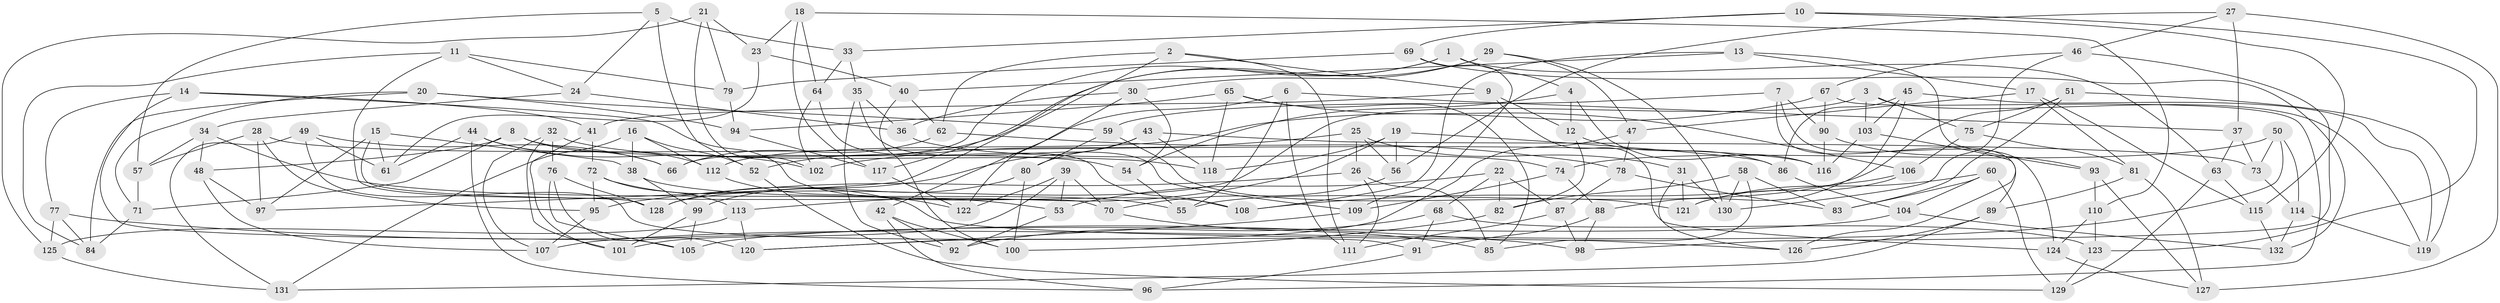 // coarse degree distribution, {6: 0.65, 4: 0.35}
// Generated by graph-tools (version 1.1) at 2025/24/03/03/25 07:24:26]
// undirected, 132 vertices, 264 edges
graph export_dot {
graph [start="1"]
  node [color=gray90,style=filled];
  1;
  2;
  3;
  4;
  5;
  6;
  7;
  8;
  9;
  10;
  11;
  12;
  13;
  14;
  15;
  16;
  17;
  18;
  19;
  20;
  21;
  22;
  23;
  24;
  25;
  26;
  27;
  28;
  29;
  30;
  31;
  32;
  33;
  34;
  35;
  36;
  37;
  38;
  39;
  40;
  41;
  42;
  43;
  44;
  45;
  46;
  47;
  48;
  49;
  50;
  51;
  52;
  53;
  54;
  55;
  56;
  57;
  58;
  59;
  60;
  61;
  62;
  63;
  64;
  65;
  66;
  67;
  68;
  69;
  70;
  71;
  72;
  73;
  74;
  75;
  76;
  77;
  78;
  79;
  80;
  81;
  82;
  83;
  84;
  85;
  86;
  87;
  88;
  89;
  90;
  91;
  92;
  93;
  94;
  95;
  96;
  97;
  98;
  99;
  100;
  101;
  102;
  103;
  104;
  105;
  106;
  107;
  108;
  109;
  110;
  111;
  112;
  113;
  114;
  115;
  116;
  117;
  118;
  119;
  120;
  121;
  122;
  123;
  124;
  125;
  126;
  127;
  128;
  129;
  130;
  131;
  132;
  1 -- 66;
  1 -- 63;
  1 -- 117;
  1 -- 4;
  2 -- 9;
  2 -- 97;
  2 -- 111;
  2 -- 62;
  3 -- 119;
  3 -- 103;
  3 -- 75;
  3 -- 128;
  4 -- 54;
  4 -- 12;
  4 -- 116;
  5 -- 52;
  5 -- 24;
  5 -- 33;
  5 -- 57;
  6 -- 37;
  6 -- 111;
  6 -- 42;
  6 -- 55;
  7 -- 59;
  7 -- 89;
  7 -- 124;
  7 -- 90;
  8 -- 112;
  8 -- 71;
  8 -- 54;
  8 -- 48;
  9 -- 12;
  9 -- 124;
  9 -- 41;
  10 -- 123;
  10 -- 69;
  10 -- 115;
  10 -- 33;
  11 -- 84;
  11 -- 24;
  11 -- 79;
  11 -- 128;
  12 -- 86;
  12 -- 82;
  13 -- 40;
  13 -- 108;
  13 -- 17;
  13 -- 93;
  14 -- 108;
  14 -- 41;
  14 -- 77;
  14 -- 105;
  15 -- 97;
  15 -- 70;
  15 -- 61;
  15 -- 38;
  16 -- 38;
  16 -- 131;
  16 -- 52;
  16 -- 112;
  17 -- 115;
  17 -- 81;
  17 -- 47;
  18 -- 64;
  18 -- 23;
  18 -- 117;
  18 -- 110;
  19 -- 86;
  19 -- 113;
  19 -- 118;
  19 -- 56;
  20 -- 84;
  20 -- 94;
  20 -- 59;
  20 -- 71;
  21 -- 102;
  21 -- 79;
  21 -- 125;
  21 -- 23;
  22 -- 87;
  22 -- 82;
  22 -- 68;
  22 -- 53;
  23 -- 40;
  23 -- 61;
  24 -- 34;
  24 -- 36;
  25 -- 26;
  25 -- 102;
  25 -- 56;
  25 -- 31;
  26 -- 85;
  26 -- 95;
  26 -- 111;
  27 -- 56;
  27 -- 127;
  27 -- 37;
  27 -- 46;
  28 -- 116;
  28 -- 97;
  28 -- 95;
  28 -- 57;
  29 -- 52;
  29 -- 130;
  29 -- 47;
  29 -- 30;
  30 -- 54;
  30 -- 122;
  30 -- 36;
  31 -- 126;
  31 -- 130;
  31 -- 121;
  32 -- 101;
  32 -- 118;
  32 -- 107;
  32 -- 76;
  33 -- 64;
  33 -- 35;
  34 -- 48;
  34 -- 53;
  34 -- 57;
  35 -- 109;
  35 -- 92;
  35 -- 36;
  36 -- 74;
  37 -- 63;
  37 -- 73;
  38 -- 55;
  38 -- 99;
  39 -- 101;
  39 -- 122;
  39 -- 53;
  39 -- 70;
  40 -- 100;
  40 -- 62;
  41 -- 101;
  41 -- 72;
  42 -- 100;
  42 -- 92;
  42 -- 96;
  43 -- 80;
  43 -- 73;
  43 -- 118;
  43 -- 128;
  44 -- 66;
  44 -- 61;
  44 -- 102;
  44 -- 96;
  45 -- 88;
  45 -- 119;
  45 -- 86;
  45 -- 103;
  46 -- 67;
  46 -- 98;
  46 -- 130;
  47 -- 120;
  47 -- 78;
  48 -- 97;
  48 -- 107;
  49 -- 131;
  49 -- 66;
  49 -- 91;
  49 -- 61;
  50 -- 114;
  50 -- 107;
  50 -- 74;
  50 -- 73;
  51 -- 75;
  51 -- 119;
  51 -- 83;
  51 -- 55;
  52 -- 129;
  53 -- 92;
  54 -- 55;
  56 -- 70;
  57 -- 71;
  58 -- 82;
  58 -- 130;
  58 -- 85;
  58 -- 83;
  59 -- 80;
  59 -- 121;
  60 -- 104;
  60 -- 129;
  60 -- 121;
  60 -- 83;
  62 -- 66;
  62 -- 78;
  63 -- 115;
  63 -- 129;
  64 -- 102;
  64 -- 108;
  65 -- 94;
  65 -- 85;
  65 -- 106;
  65 -- 118;
  67 -- 90;
  67 -- 112;
  67 -- 96;
  68 -- 92;
  68 -- 123;
  68 -- 91;
  69 -- 79;
  69 -- 109;
  69 -- 132;
  70 -- 85;
  71 -- 84;
  72 -- 113;
  72 -- 126;
  72 -- 95;
  73 -- 114;
  74 -- 88;
  74 -- 109;
  75 -- 106;
  75 -- 81;
  76 -- 128;
  76 -- 105;
  76 -- 120;
  77 -- 98;
  77 -- 84;
  77 -- 125;
  78 -- 83;
  78 -- 87;
  79 -- 94;
  80 -- 99;
  80 -- 100;
  81 -- 89;
  81 -- 127;
  82 -- 100;
  86 -- 104;
  87 -- 98;
  87 -- 111;
  88 -- 91;
  88 -- 98;
  89 -- 126;
  89 -- 131;
  90 -- 116;
  90 -- 93;
  91 -- 96;
  93 -- 110;
  93 -- 127;
  94 -- 117;
  95 -- 107;
  99 -- 101;
  99 -- 105;
  103 -- 126;
  103 -- 116;
  104 -- 105;
  104 -- 132;
  106 -- 108;
  106 -- 121;
  109 -- 120;
  110 -- 123;
  110 -- 124;
  112 -- 122;
  113 -- 125;
  113 -- 120;
  114 -- 119;
  114 -- 132;
  115 -- 132;
  117 -- 122;
  123 -- 129;
  124 -- 127;
  125 -- 131;
}
